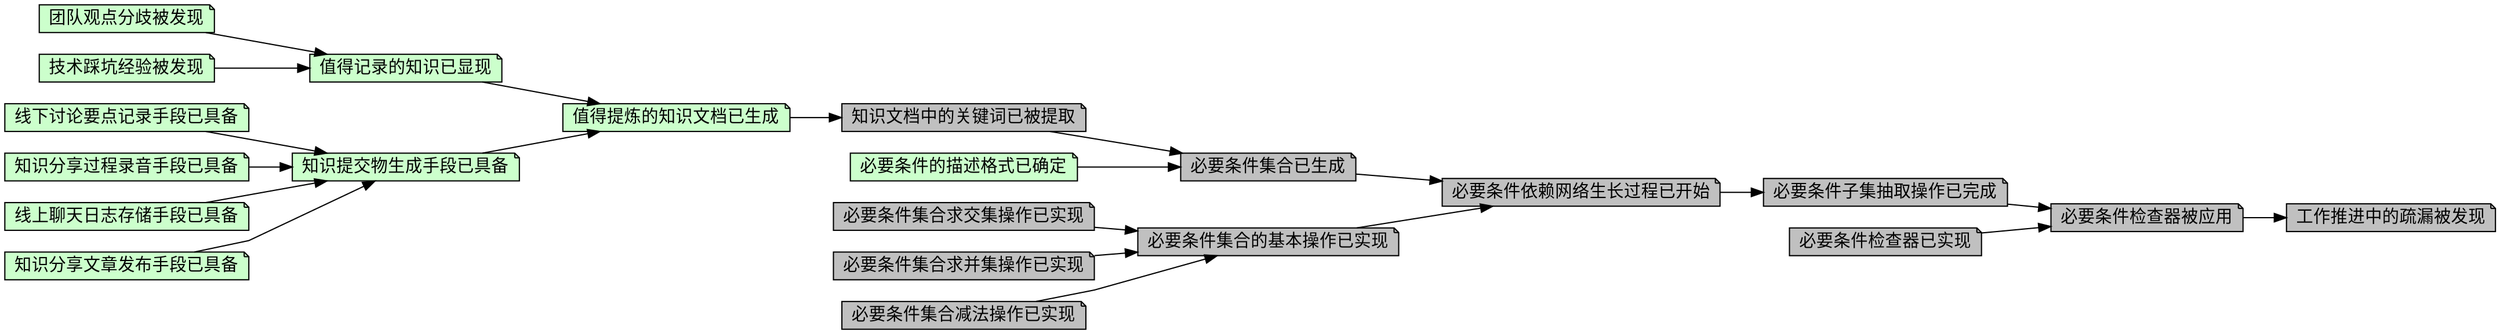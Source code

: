 digraph G {
  rankdir=LR;
  graph [fontname="simhei" splines="polyline"]
  edge  [fontname="simhei"]
  node  [fontname="simhei" shape="note" width="1.68" height="0.1"]
  "团队观点分歧被发现" [fillcolor="#CCFFCC" shape=note style=filled]
  "技术踩坑经验被发现" [shape=note style=filled fillcolor="#CCFFCC"]
  "线下讨论要点记录手段已具备" [fillcolor="#CCFFCC" shape=note style=filled]
  "知识分享过程录音手段已具备" [fillcolor="#CCFFCC" shape=note style=filled]
  "线上聊天日志存储手段已具备" [style=filled shape=note fillcolor="#CCFFCC"]
  "知识分享文章发布手段已具备" [style=filled shape=note fillcolor="#CCFFCC"]
  "知识提交物生成手段已具备" [fillcolor="#CCFFCC" shape=note style=filled]
  "值得记录的知识已显现" [shape=note style=filled fillcolor="#CCFFCC"]
  "值得提炼的知识文档已生成" [fillcolor="#CCFFCC" style=filled shape=note]
  "知识文档中的关键词已被提取" [fillcolor="#C0C0C0" style=filled shape=note]
  "必要条件集合已生成" [shape=note style=filled fillcolor="#C0C0C0"]
  "必要条件依赖网络生长过程已开始" [fillcolor="#C0C0C0" style=filled shape=note]
  "必要条件集合的基本操作已实现" [fillcolor="#C0C0C0" shape=note style=filled]
  "必要条件集合求交集操作已实现" [style=filled shape=note fillcolor="#C0C0C0"]
  "必要条件集合求并集操作已实现" [shape=note style=filled fillcolor="#C0C0C0"]
  "必要条件集合减法操作已实现" [shape=note style=filled fillcolor="#C0C0C0"]
  "必要条件检查器被应用" [shape=note style=filled fillcolor="#C0C0C0"]
  "必要条件检查器已实现" [fillcolor="#C0C0C0" style=filled shape=note]
  "工作推进中的疏漏被发现" [style=filled shape=note fillcolor="#C0C0C0"]
  "必要条件的描述格式已确定" [fillcolor="#CCFFCC" shape=note style=filled]
  "必要条件子集抽取操作已完成" [style=filled shape=note fillcolor="#C0C0C0"]
  "线下讨论要点记录手段已具备" -> "知识提交物生成手段已具备"
  "知识分享过程录音手段已具备" -> "知识提交物生成手段已具备"
  "线上聊天日志存储手段已具备" -> "知识提交物生成手段已具备"
  "知识分享文章发布手段已具备" -> "知识提交物生成手段已具备"
  "团队观点分歧被发现" -> "值得记录的知识已显现"
  "技术踩坑经验被发现" -> "值得记录的知识已显现"
  "值得记录的知识已显现" -> "值得提炼的知识文档已生成"
  "知识提交物生成手段已具备" -> "值得提炼的知识文档已生成"
  "值得提炼的知识文档已生成" -> "知识文档中的关键词已被提取"
  "知识文档中的关键词已被提取" -> "必要条件集合已生成"
  "必要条件集合已生成" -> "必要条件依赖网络生长过程已开始"
  "必要条件集合求交集操作已实现" -> "必要条件集合的基本操作已实现"
  "必要条件集合求并集操作已实现" -> "必要条件集合的基本操作已实现"
  "必要条件集合减法操作已实现" -> "必要条件集合的基本操作已实现"
  "必要条件依赖网络生长过程已开始" -> "必要条件子集抽取操作已完成"
  "必要条件集合的基本操作已实现" -> "必要条件依赖网络生长过程已开始"
  "必要条件检查器已实现" -> "必要条件检查器被应用"
  "必要条件检查器被应用" -> "工作推进中的疏漏被发现"
  "必要条件的描述格式已确定" -> "必要条件集合已生成"
  "必要条件子集抽取操作已完成" -> "必要条件检查器被应用"
}
